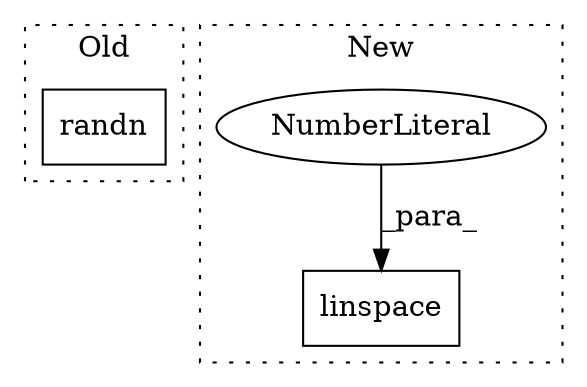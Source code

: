 digraph G {
subgraph cluster0 {
1 [label="randn" a="32" s="897,910" l="6,1" shape="box"];
label = "Old";
style="dotted";
}
subgraph cluster1 {
2 [label="linspace" a="32" s="1023,1053" l="9,1" shape="box"];
3 [label="NumberLiteral" a="34" s="1049" l="4" shape="ellipse"];
label = "New";
style="dotted";
}
3 -> 2 [label="_para_"];
}